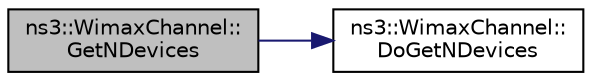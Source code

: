 digraph "ns3::WimaxChannel::GetNDevices"
{
  edge [fontname="Helvetica",fontsize="10",labelfontname="Helvetica",labelfontsize="10"];
  node [fontname="Helvetica",fontsize="10",shape=record];
  rankdir="LR";
  Node1 [label="ns3::WimaxChannel::\lGetNDevices",height=0.2,width=0.4,color="black", fillcolor="grey75", style="filled", fontcolor="black"];
  Node1 -> Node2 [color="midnightblue",fontsize="10",style="solid"];
  Node2 [label="ns3::WimaxChannel::\lDoGetNDevices",height=0.2,width=0.4,color="black", fillcolor="white", style="filled",URL="$df/d3a/classns3_1_1WimaxChannel.html#a33c3cc1df6a0d45915dde2013d93e1cf"];
}
